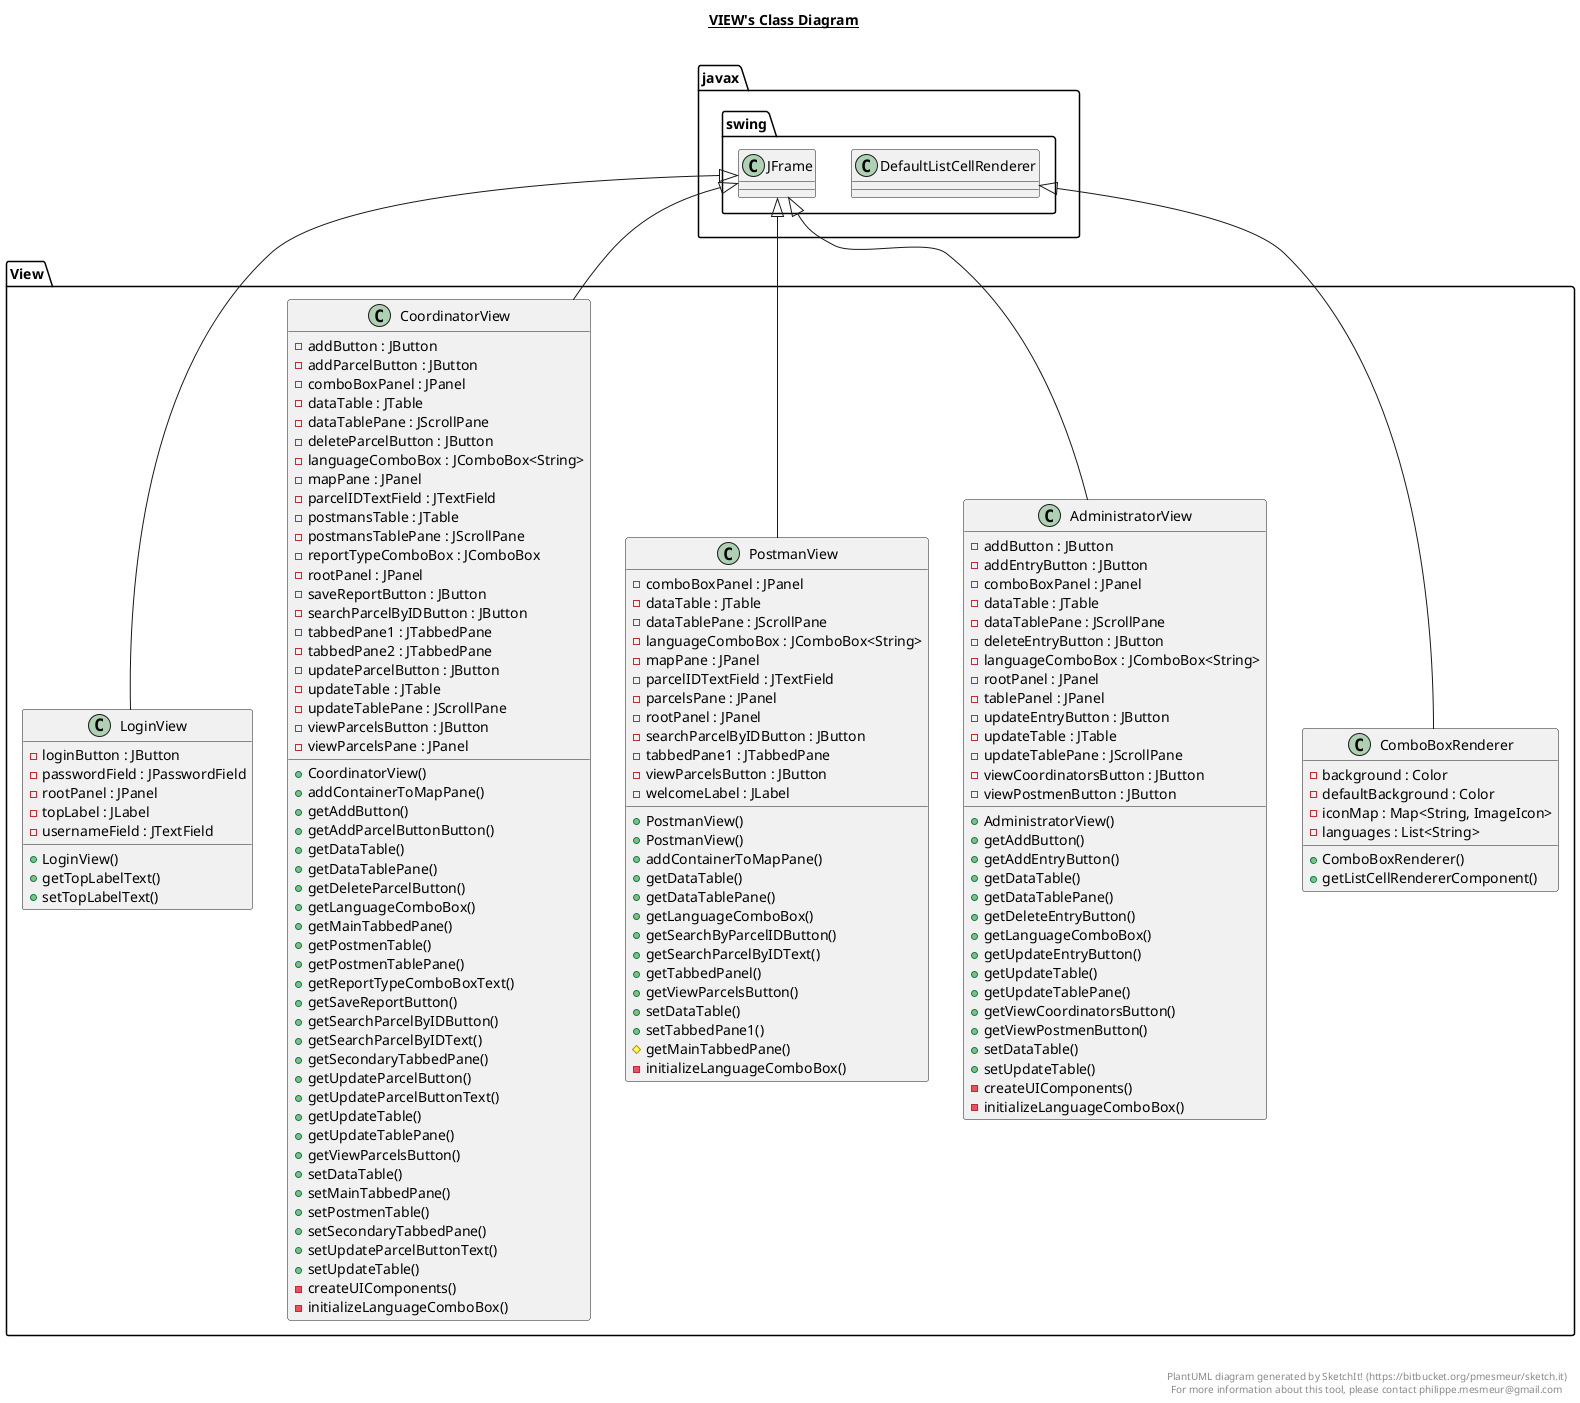 @startuml

title __VIEW's Class Diagram__\n

  namespace View {
    class View.AdministratorView {
        - addButton : JButton
        - addEntryButton : JButton
        - comboBoxPanel : JPanel
        - dataTable : JTable
        - dataTablePane : JScrollPane
        - deleteEntryButton : JButton
        - languageComboBox : JComboBox<String>
        - rootPanel : JPanel
        - tablePanel : JPanel
        - updateEntryButton : JButton
        - updateTable : JTable
        - updateTablePane : JScrollPane
        - viewCoordinatorsButton : JButton
        - viewPostmenButton : JButton
        + AdministratorView()
        + getAddButton()
        + getAddEntryButton()
        + getDataTable()
        + getDataTablePane()
        + getDeleteEntryButton()
        + getLanguageComboBox()
        + getUpdateEntryButton()
        + getUpdateTable()
        + getUpdateTablePane()
        + getViewCoordinatorsButton()
        + getViewPostmenButton()
        + setDataTable()
        + setUpdateTable()
        - createUIComponents()
        - initializeLanguageComboBox()
    }
  }
  

  namespace View {
    class View.ComboBoxRenderer {
        - background : Color
        - defaultBackground : Color
        - iconMap : Map<String, ImageIcon>
        - languages : List<String>
        + ComboBoxRenderer()
        + getListCellRendererComponent()
    }
  }
  

  namespace View {
    class View.CoordinatorView {
        - addButton : JButton
        - addParcelButton : JButton
        - comboBoxPanel : JPanel
        - dataTable : JTable
        - dataTablePane : JScrollPane
        - deleteParcelButton : JButton
        - languageComboBox : JComboBox<String>
        - mapPane : JPanel
        - parcelIDTextField : JTextField
        - postmansTable : JTable
        - postmansTablePane : JScrollPane
        - reportTypeComboBox : JComboBox
        - rootPanel : JPanel
        - saveReportButton : JButton
        - searchParcelByIDButton : JButton
        - tabbedPane1 : JTabbedPane
        - tabbedPane2 : JTabbedPane
        - updateParcelButton : JButton
        - updateTable : JTable
        - updateTablePane : JScrollPane
        - viewParcelsButton : JButton
        - viewParcelsPane : JPanel
        + CoordinatorView()
        + addContainerToMapPane()
        + getAddButton()
        + getAddParcelButtonButton()
        + getDataTable()
        + getDataTablePane()
        + getDeleteParcelButton()
        + getLanguageComboBox()
        + getMainTabbedPane()
        + getPostmenTable()
        + getPostmenTablePane()
        + getReportTypeComboBoxText()
        + getSaveReportButton()
        + getSearchParcelByIDButton()
        + getSearchParcelByIDText()
        + getSecondaryTabbedPane()
        + getUpdateParcelButton()
        + getUpdateParcelButtonText()
        + getUpdateTable()
        + getUpdateTablePane()
        + getViewParcelsButton()
        + setDataTable()
        + setMainTabbedPane()
        + setPostmenTable()
        + setSecondaryTabbedPane()
        + setUpdateParcelButtonText()
        + setUpdateTable()
        - createUIComponents()
        - initializeLanguageComboBox()
    }
  }
  

  namespace View {
    class View.LoginView {
        - loginButton : JButton
        - passwordField : JPasswordField
        - rootPanel : JPanel
        - topLabel : JLabel
        - usernameField : JTextField
        + LoginView()
        + getTopLabelText()
        + setTopLabelText()
    }
  }
  

  namespace View {
    class View.PostmanView {
        - comboBoxPanel : JPanel
        - dataTable : JTable
        - dataTablePane : JScrollPane
        - languageComboBox : JComboBox<String>
        - mapPane : JPanel
        - parcelIDTextField : JTextField
        - parcelsPane : JPanel
        - rootPanel : JPanel
        - searchParcelByIDButton : JButton
        - tabbedPane1 : JTabbedPane
        - viewParcelsButton : JButton
        - welcomeLabel : JLabel
        + PostmanView()
        + PostmanView()
        + addContainerToMapPane()
        + getDataTable()
        + getDataTablePane()
        + getLanguageComboBox()
        + getSearchByParcelIDButton()
        + getSearchParcelByIDText()
        + getTabbedPanel()
        + getViewParcelsButton()
        + setDataTable()
        + setTabbedPane1()
        # getMainTabbedPane()
        - initializeLanguageComboBox()
    }
  }
  

  View.AdministratorView -up-|> javax.swing.JFrame
  View.ComboBoxRenderer -up-|> javax.swing.DefaultListCellRenderer
  View.CoordinatorView -up-|> javax.swing.JFrame
  View.LoginView -up-|> javax.swing.JFrame
  View.PostmanView -up-|> javax.swing.JFrame


right footer


PlantUML diagram generated by SketchIt! (https://bitbucket.org/pmesmeur/sketch.it)
For more information about this tool, please contact philippe.mesmeur@gmail.com
endfooter

@enduml
